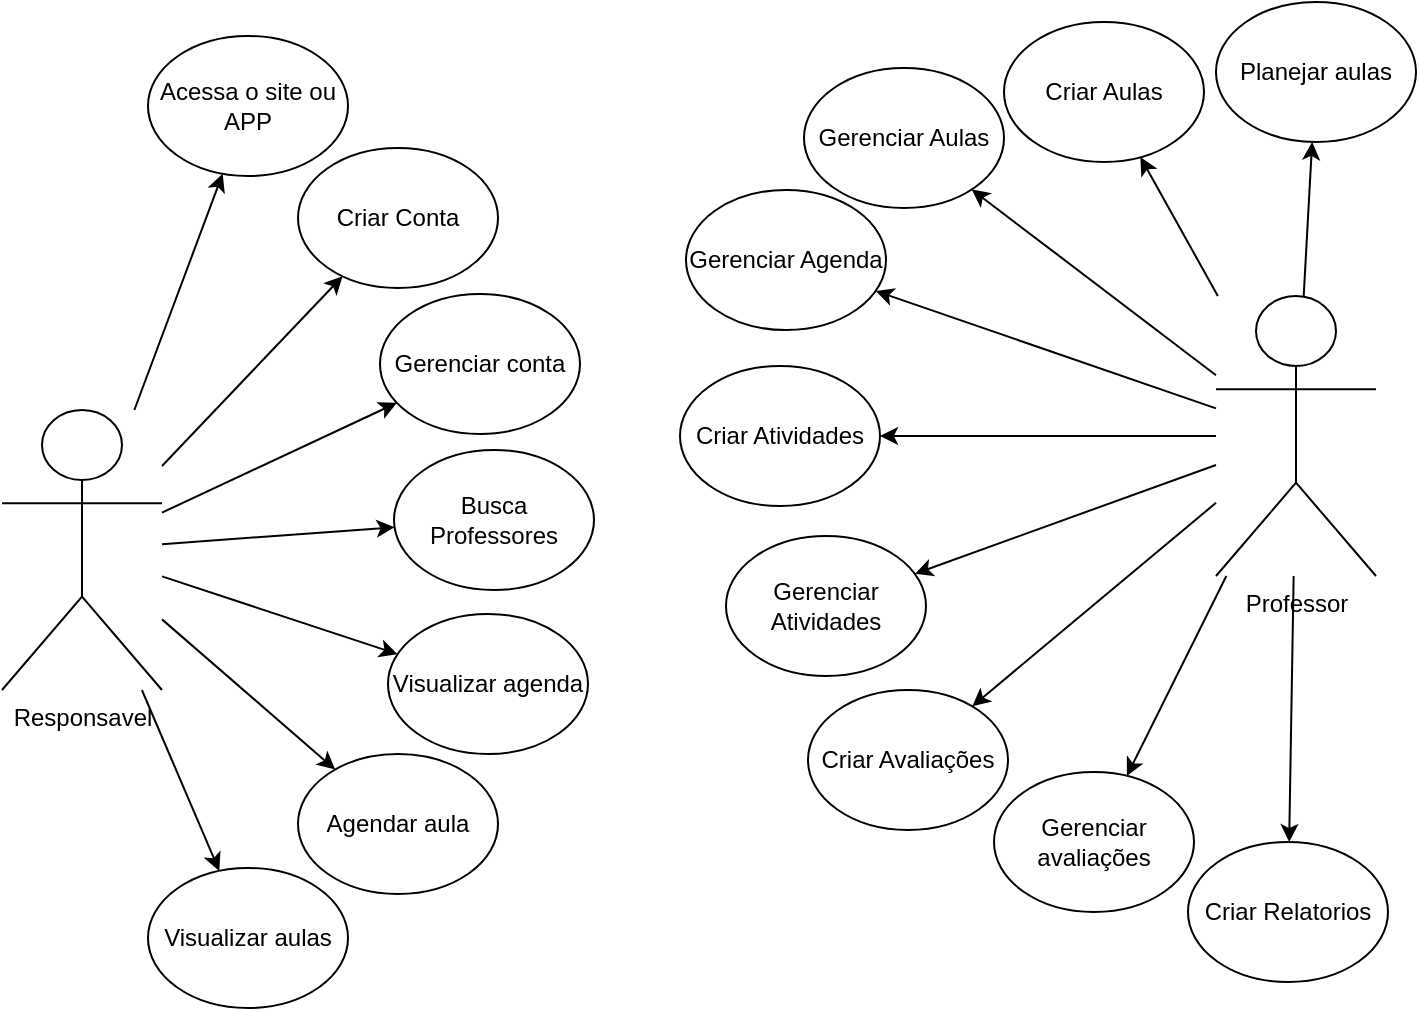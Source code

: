 <mxfile version="26.2.12" pages="2">
  <diagram name="Página-1" id="_fJPHz3GEHOpVOtCrLtM">
    <mxGraphModel dx="1108" dy="609" grid="0" gridSize="10" guides="1" tooltips="1" connect="1" arrows="1" fold="1" page="1" pageScale="1" pageWidth="827" pageHeight="1169" background="#ffffff" math="0" shadow="0">
      <root>
        <mxCell id="0" />
        <mxCell id="1" parent="0" />
        <mxCell id="9yZYR11vGM9fc_dX3TNe-1" value="Responsavel" style="shape=umlActor;verticalLabelPosition=bottom;verticalAlign=top;html=1;outlineConnect=0;" vertex="1" parent="1">
          <mxGeometry x="14" y="215" width="80" height="140" as="geometry" />
        </mxCell>
        <mxCell id="9yZYR11vGM9fc_dX3TNe-2" value="Criar Conta" style="ellipse;whiteSpace=wrap;html=1;" vertex="1" parent="1">
          <mxGeometry x="162" y="84" width="100" height="70" as="geometry" />
        </mxCell>
        <mxCell id="9yZYR11vGM9fc_dX3TNe-3" value="Gerenciar conta" style="ellipse;whiteSpace=wrap;html=1;" vertex="1" parent="1">
          <mxGeometry x="203" y="157" width="100" height="70" as="geometry" />
        </mxCell>
        <mxCell id="9yZYR11vGM9fc_dX3TNe-4" value="Visualizar agenda" style="ellipse;whiteSpace=wrap;html=1;" vertex="1" parent="1">
          <mxGeometry x="207" y="317" width="100" height="70" as="geometry" />
        </mxCell>
        <mxCell id="9yZYR11vGM9fc_dX3TNe-5" value="Agendar aula" style="ellipse;whiteSpace=wrap;html=1;" vertex="1" parent="1">
          <mxGeometry x="162" y="387" width="100" height="70" as="geometry" />
        </mxCell>
        <mxCell id="9yZYR11vGM9fc_dX3TNe-6" value="Visualizar aulas" style="ellipse;whiteSpace=wrap;html=1;" vertex="1" parent="1">
          <mxGeometry x="87" y="444" width="100" height="70" as="geometry" />
        </mxCell>
        <mxCell id="9yZYR11vGM9fc_dX3TNe-8" value="" style="endArrow=classic;html=1;rounded=0;" edge="1" parent="1" source="9yZYR11vGM9fc_dX3TNe-1" target="9yZYR11vGM9fc_dX3TNe-2">
          <mxGeometry width="50" height="50" relative="1" as="geometry">
            <mxPoint x="408" y="304" as="sourcePoint" />
            <mxPoint x="458" y="254" as="targetPoint" />
          </mxGeometry>
        </mxCell>
        <mxCell id="9yZYR11vGM9fc_dX3TNe-9" value="" style="endArrow=classic;html=1;rounded=0;" edge="1" parent="1" source="9yZYR11vGM9fc_dX3TNe-1" target="9yZYR11vGM9fc_dX3TNe-3">
          <mxGeometry width="50" height="50" relative="1" as="geometry">
            <mxPoint x="138" y="253" as="sourcePoint" />
            <mxPoint x="287" y="114" as="targetPoint" />
          </mxGeometry>
        </mxCell>
        <mxCell id="9yZYR11vGM9fc_dX3TNe-10" value="" style="endArrow=classic;html=1;rounded=0;" edge="1" parent="1" source="9yZYR11vGM9fc_dX3TNe-1" target="9yZYR11vGM9fc_dX3TNe-4">
          <mxGeometry width="50" height="50" relative="1" as="geometry">
            <mxPoint x="138" y="222" as="sourcePoint" />
            <mxPoint x="278" y="143" as="targetPoint" />
          </mxGeometry>
        </mxCell>
        <mxCell id="9yZYR11vGM9fc_dX3TNe-11" value="" style="endArrow=classic;html=1;rounded=0;" edge="1" parent="1" source="9yZYR11vGM9fc_dX3TNe-1" target="9yZYR11vGM9fc_dX3TNe-5">
          <mxGeometry width="50" height="50" relative="1" as="geometry">
            <mxPoint x="138" y="237" as="sourcePoint" />
            <mxPoint x="270" y="212" as="targetPoint" />
          </mxGeometry>
        </mxCell>
        <mxCell id="9yZYR11vGM9fc_dX3TNe-12" value="" style="endArrow=classic;html=1;rounded=0;" edge="1" parent="1" source="9yZYR11vGM9fc_dX3TNe-1" target="9yZYR11vGM9fc_dX3TNe-6">
          <mxGeometry width="50" height="50" relative="1" as="geometry">
            <mxPoint x="138" y="251" as="sourcePoint" />
            <mxPoint x="270" y="276" as="targetPoint" />
          </mxGeometry>
        </mxCell>
        <mxCell id="9yZYR11vGM9fc_dX3TNe-14" value="Professor" style="shape=umlActor;verticalLabelPosition=bottom;verticalAlign=top;html=1;outlineConnect=0;" vertex="1" parent="1">
          <mxGeometry x="621" y="158" width="80" height="140" as="geometry" />
        </mxCell>
        <mxCell id="9yZYR11vGM9fc_dX3TNe-15" value="Gerenciar Agenda" style="ellipse;whiteSpace=wrap;html=1;" vertex="1" parent="1">
          <mxGeometry x="356" y="105" width="100" height="70" as="geometry" />
        </mxCell>
        <mxCell id="9yZYR11vGM9fc_dX3TNe-16" value="Criar Aulas" style="ellipse;whiteSpace=wrap;html=1;" vertex="1" parent="1">
          <mxGeometry x="515" y="21" width="100" height="70" as="geometry" />
        </mxCell>
        <mxCell id="9yZYR11vGM9fc_dX3TNe-17" value="Gerenciar Aulas" style="ellipse;whiteSpace=wrap;html=1;" vertex="1" parent="1">
          <mxGeometry x="415" y="44" width="100" height="70" as="geometry" />
        </mxCell>
        <mxCell id="9yZYR11vGM9fc_dX3TNe-18" value="Criar Avaliações" style="ellipse;whiteSpace=wrap;html=1;" vertex="1" parent="1">
          <mxGeometry x="417" y="355" width="100" height="70" as="geometry" />
        </mxCell>
        <mxCell id="9yZYR11vGM9fc_dX3TNe-19" value="Gerenciar avaliações" style="ellipse;whiteSpace=wrap;html=1;" vertex="1" parent="1">
          <mxGeometry x="510" y="396" width="100" height="70" as="geometry" />
        </mxCell>
        <mxCell id="9yZYR11vGM9fc_dX3TNe-22" value="" style="endArrow=classic;html=1;rounded=0;" edge="1" parent="1" source="9yZYR11vGM9fc_dX3TNe-14" target="9yZYR11vGM9fc_dX3TNe-15">
          <mxGeometry width="50" height="50" relative="1" as="geometry">
            <mxPoint x="604" y="257.353" as="sourcePoint" />
            <mxPoint x="323" y="330" as="targetPoint" />
          </mxGeometry>
        </mxCell>
        <mxCell id="9yZYR11vGM9fc_dX3TNe-23" value="" style="endArrow=classic;html=1;rounded=0;" edge="1" parent="1" source="9yZYR11vGM9fc_dX3TNe-14" target="9yZYR11vGM9fc_dX3TNe-16">
          <mxGeometry width="50" height="50" relative="1" as="geometry">
            <mxPoint x="604" y="224.421" as="sourcePoint" />
            <mxPoint x="515.795" y="59.708" as="targetPoint" />
          </mxGeometry>
        </mxCell>
        <mxCell id="9yZYR11vGM9fc_dX3TNe-24" value="" style="endArrow=classic;html=1;rounded=0;" edge="1" parent="1" source="9yZYR11vGM9fc_dX3TNe-14" target="9yZYR11vGM9fc_dX3TNe-17">
          <mxGeometry width="50" height="50" relative="1" as="geometry">
            <mxPoint x="604" y="244.715" as="sourcePoint" />
            <mxPoint x="419" y="338" as="targetPoint" />
          </mxGeometry>
        </mxCell>
        <mxCell id="9yZYR11vGM9fc_dX3TNe-25" value="" style="endArrow=classic;html=1;rounded=0;" edge="1" parent="1" source="9yZYR11vGM9fc_dX3TNe-14" target="9yZYR11vGM9fc_dX3TNe-18">
          <mxGeometry width="50" height="50" relative="1" as="geometry">
            <mxPoint x="588" y="263" as="sourcePoint" />
            <mxPoint x="427" y="435" as="targetPoint" />
          </mxGeometry>
        </mxCell>
        <mxCell id="9yZYR11vGM9fc_dX3TNe-26" value="" style="endArrow=classic;html=1;rounded=0;" edge="1" parent="1" source="9yZYR11vGM9fc_dX3TNe-14" target="9yZYR11vGM9fc_dX3TNe-19">
          <mxGeometry width="50" height="50" relative="1" as="geometry">
            <mxPoint x="588" y="277" as="sourcePoint" />
            <mxPoint x="422" y="513" as="targetPoint" />
          </mxGeometry>
        </mxCell>
        <mxCell id="9yZYR11vGM9fc_dX3TNe-40" value="Acessa o site ou APP" style="ellipse;whiteSpace=wrap;html=1;" vertex="1" parent="1">
          <mxGeometry x="87" y="28" width="100" height="70" as="geometry" />
        </mxCell>
        <mxCell id="9yZYR11vGM9fc_dX3TNe-41" value="Busca Professores" style="ellipse;whiteSpace=wrap;html=1;" vertex="1" parent="1">
          <mxGeometry x="210" y="235" width="100" height="70" as="geometry" />
        </mxCell>
        <mxCell id="9yZYR11vGM9fc_dX3TNe-43" value="" style="endArrow=classic;html=1;rounded=0;" edge="1" parent="1" source="9yZYR11vGM9fc_dX3TNe-1" target="9yZYR11vGM9fc_dX3TNe-40">
          <mxGeometry width="50" height="50" relative="1" as="geometry">
            <mxPoint x="118" y="199" as="sourcePoint" />
            <mxPoint x="274" y="139" as="targetPoint" />
          </mxGeometry>
        </mxCell>
        <mxCell id="9yZYR11vGM9fc_dX3TNe-44" value="" style="endArrow=classic;html=1;rounded=0;" edge="1" parent="1" source="9yZYR11vGM9fc_dX3TNe-1" target="9yZYR11vGM9fc_dX3TNe-41">
          <mxGeometry width="50" height="50" relative="1" as="geometry">
            <mxPoint x="118" y="212" as="sourcePoint" />
            <mxPoint x="268" y="206" as="targetPoint" />
          </mxGeometry>
        </mxCell>
        <mxCell id="9yZYR11vGM9fc_dX3TNe-45" value="Planejar aulas" style="ellipse;whiteSpace=wrap;html=1;" vertex="1" parent="1">
          <mxGeometry x="621" y="11" width="100" height="70" as="geometry" />
        </mxCell>
        <mxCell id="9yZYR11vGM9fc_dX3TNe-46" value="" style="endArrow=classic;html=1;rounded=0;" edge="1" parent="1" source="9yZYR11vGM9fc_dX3TNe-14" target="9yZYR11vGM9fc_dX3TNe-45">
          <mxGeometry width="50" height="50" relative="1" as="geometry">
            <mxPoint x="611.644" y="190" as="sourcePoint" />
            <mxPoint x="405" y="132" as="targetPoint" />
          </mxGeometry>
        </mxCell>
        <mxCell id="7_Nrnhu5CNB86rlzcJkG-32" value="Criar Relatorios" style="ellipse;whiteSpace=wrap;html=1;" vertex="1" parent="1">
          <mxGeometry x="607" y="431" width="100" height="70" as="geometry" />
        </mxCell>
        <mxCell id="7_Nrnhu5CNB86rlzcJkG-33" value="" style="endArrow=classic;html=1;rounded=0;" edge="1" parent="1" source="9yZYR11vGM9fc_dX3TNe-14" target="7_Nrnhu5CNB86rlzcJkG-32">
          <mxGeometry width="50" height="50" relative="1" as="geometry">
            <mxPoint x="365" y="335" as="sourcePoint" />
            <mxPoint x="415" y="285" as="targetPoint" />
          </mxGeometry>
        </mxCell>
        <mxCell id="7_Nrnhu5CNB86rlzcJkG-34" value="Criar Atividades" style="ellipse;whiteSpace=wrap;html=1;" vertex="1" parent="1">
          <mxGeometry x="353" y="193" width="100" height="70" as="geometry" />
        </mxCell>
        <mxCell id="7_Nrnhu5CNB86rlzcJkG-35" value="Gerenciar Atividades" style="ellipse;whiteSpace=wrap;html=1;" vertex="1" parent="1">
          <mxGeometry x="376" y="278" width="100" height="70" as="geometry" />
        </mxCell>
        <mxCell id="7_Nrnhu5CNB86rlzcJkG-36" value="" style="endArrow=classic;html=1;rounded=0;" edge="1" parent="1" source="9yZYR11vGM9fc_dX3TNe-14" target="7_Nrnhu5CNB86rlzcJkG-34">
          <mxGeometry width="50" height="50" relative="1" as="geometry">
            <mxPoint x="648" y="262" as="sourcePoint" />
            <mxPoint x="432" y="254" as="targetPoint" />
          </mxGeometry>
        </mxCell>
        <mxCell id="7_Nrnhu5CNB86rlzcJkG-37" value="" style="endArrow=classic;html=1;rounded=0;" edge="1" parent="1" source="9yZYR11vGM9fc_dX3TNe-14" target="7_Nrnhu5CNB86rlzcJkG-35">
          <mxGeometry width="50" height="50" relative="1" as="geometry">
            <mxPoint x="648" y="275" as="sourcePoint" />
            <mxPoint x="455" y="328" as="targetPoint" />
          </mxGeometry>
        </mxCell>
      </root>
    </mxGraphModel>
  </diagram>
  <diagram id="2BSJKS9z5nhsrYdNgn_e" name="Página-2">
    <mxGraphModel grid="1" page="1" gridSize="10" guides="1" tooltips="1" connect="1" arrows="1" fold="1" pageScale="1" pageWidth="827" pageHeight="1169" math="0" shadow="0">
      <root>
        <mxCell id="0" />
        <mxCell id="1" parent="0" />
        <mxCell id="wfWB5LcrSD44TqHUh2Qr-1" value="Aluno" style="shape=umlActor;verticalLabelPosition=bottom;verticalAlign=top;html=1;outlineConnect=0;" vertex="1" parent="1">
          <mxGeometry x="720" y="150" width="80" height="140" as="geometry" />
        </mxCell>
        <mxCell id="wfWB5LcrSD44TqHUh2Qr-2" value="Gerenciar Agenda" style="ellipse;whiteSpace=wrap;html=1;" vertex="1" parent="1">
          <mxGeometry x="470" y="220" width="90" height="60" as="geometry" />
        </mxCell>
        <mxCell id="wfWB5LcrSD44TqHUh2Qr-3" value="Criar Aulas" style="ellipse;whiteSpace=wrap;html=1;" vertex="1" parent="1">
          <mxGeometry x="470" y="40" width="90" height="60" as="geometry" />
        </mxCell>
        <mxCell id="wfWB5LcrSD44TqHUh2Qr-4" value="Gerenciar Aulas" style="ellipse;whiteSpace=wrap;html=1;" vertex="1" parent="1">
          <mxGeometry x="470" y="120" width="90" height="60" as="geometry" />
        </mxCell>
        <mxCell id="wfWB5LcrSD44TqHUh2Qr-5" value="Criar Avaliações" style="ellipse;whiteSpace=wrap;html=1;" vertex="1" parent="1">
          <mxGeometry x="470" y="300" width="90" height="60" as="geometry" />
        </mxCell>
        <mxCell id="wfWB5LcrSD44TqHUh2Qr-6" value="Gerenciar avaliações" style="ellipse;whiteSpace=wrap;html=1;" vertex="1" parent="1">
          <mxGeometry x="470" y="380" width="90" height="60" as="geometry" />
        </mxCell>
        <mxCell id="wfWB5LcrSD44TqHUh2Qr-7" value="" style="endArrow=classic;html=1;rounded=0;" edge="1" parent="1" source="wfWB5LcrSD44TqHUh2Qr-1" target="wfWB5LcrSD44TqHUh2Qr-2">
          <mxGeometry width="50" height="50" relative="1" as="geometry">
            <mxPoint x="430" y="380" as="sourcePoint" />
            <mxPoint x="480" y="330" as="targetPoint" />
          </mxGeometry>
        </mxCell>
        <mxCell id="wfWB5LcrSD44TqHUh2Qr-8" value="" style="endArrow=classic;html=1;rounded=0;" edge="1" parent="1" source="wfWB5LcrSD44TqHUh2Qr-1" target="wfWB5LcrSD44TqHUh2Qr-3">
          <mxGeometry width="50" height="50" relative="1" as="geometry">
            <mxPoint x="730" y="214" as="sourcePoint" />
            <mxPoint x="585" y="266" as="targetPoint" />
          </mxGeometry>
        </mxCell>
        <mxCell id="wfWB5LcrSD44TqHUh2Qr-9" value="" style="endArrow=classic;html=1;rounded=0;" edge="1" parent="1" source="wfWB5LcrSD44TqHUh2Qr-1" target="wfWB5LcrSD44TqHUh2Qr-4">
          <mxGeometry width="50" height="50" relative="1" as="geometry">
            <mxPoint x="730" y="228" as="sourcePoint" />
            <mxPoint x="576" y="338" as="targetPoint" />
          </mxGeometry>
        </mxCell>
        <mxCell id="wfWB5LcrSD44TqHUh2Qr-10" value="" style="endArrow=classic;html=1;rounded=0;" edge="1" parent="1" source="wfWB5LcrSD44TqHUh2Qr-1" target="wfWB5LcrSD44TqHUh2Qr-5">
          <mxGeometry width="50" height="50" relative="1" as="geometry">
            <mxPoint x="730" y="243" as="sourcePoint" />
            <mxPoint x="569" y="415" as="targetPoint" />
          </mxGeometry>
        </mxCell>
        <mxCell id="wfWB5LcrSD44TqHUh2Qr-11" value="" style="endArrow=classic;html=1;rounded=0;" edge="1" parent="1" source="wfWB5LcrSD44TqHUh2Qr-1" target="wfWB5LcrSD44TqHUh2Qr-6">
          <mxGeometry width="50" height="50" relative="1" as="geometry">
            <mxPoint x="730" y="257" as="sourcePoint" />
            <mxPoint x="564" y="493" as="targetPoint" />
          </mxGeometry>
        </mxCell>
      </root>
    </mxGraphModel>
  </diagram>
</mxfile>
